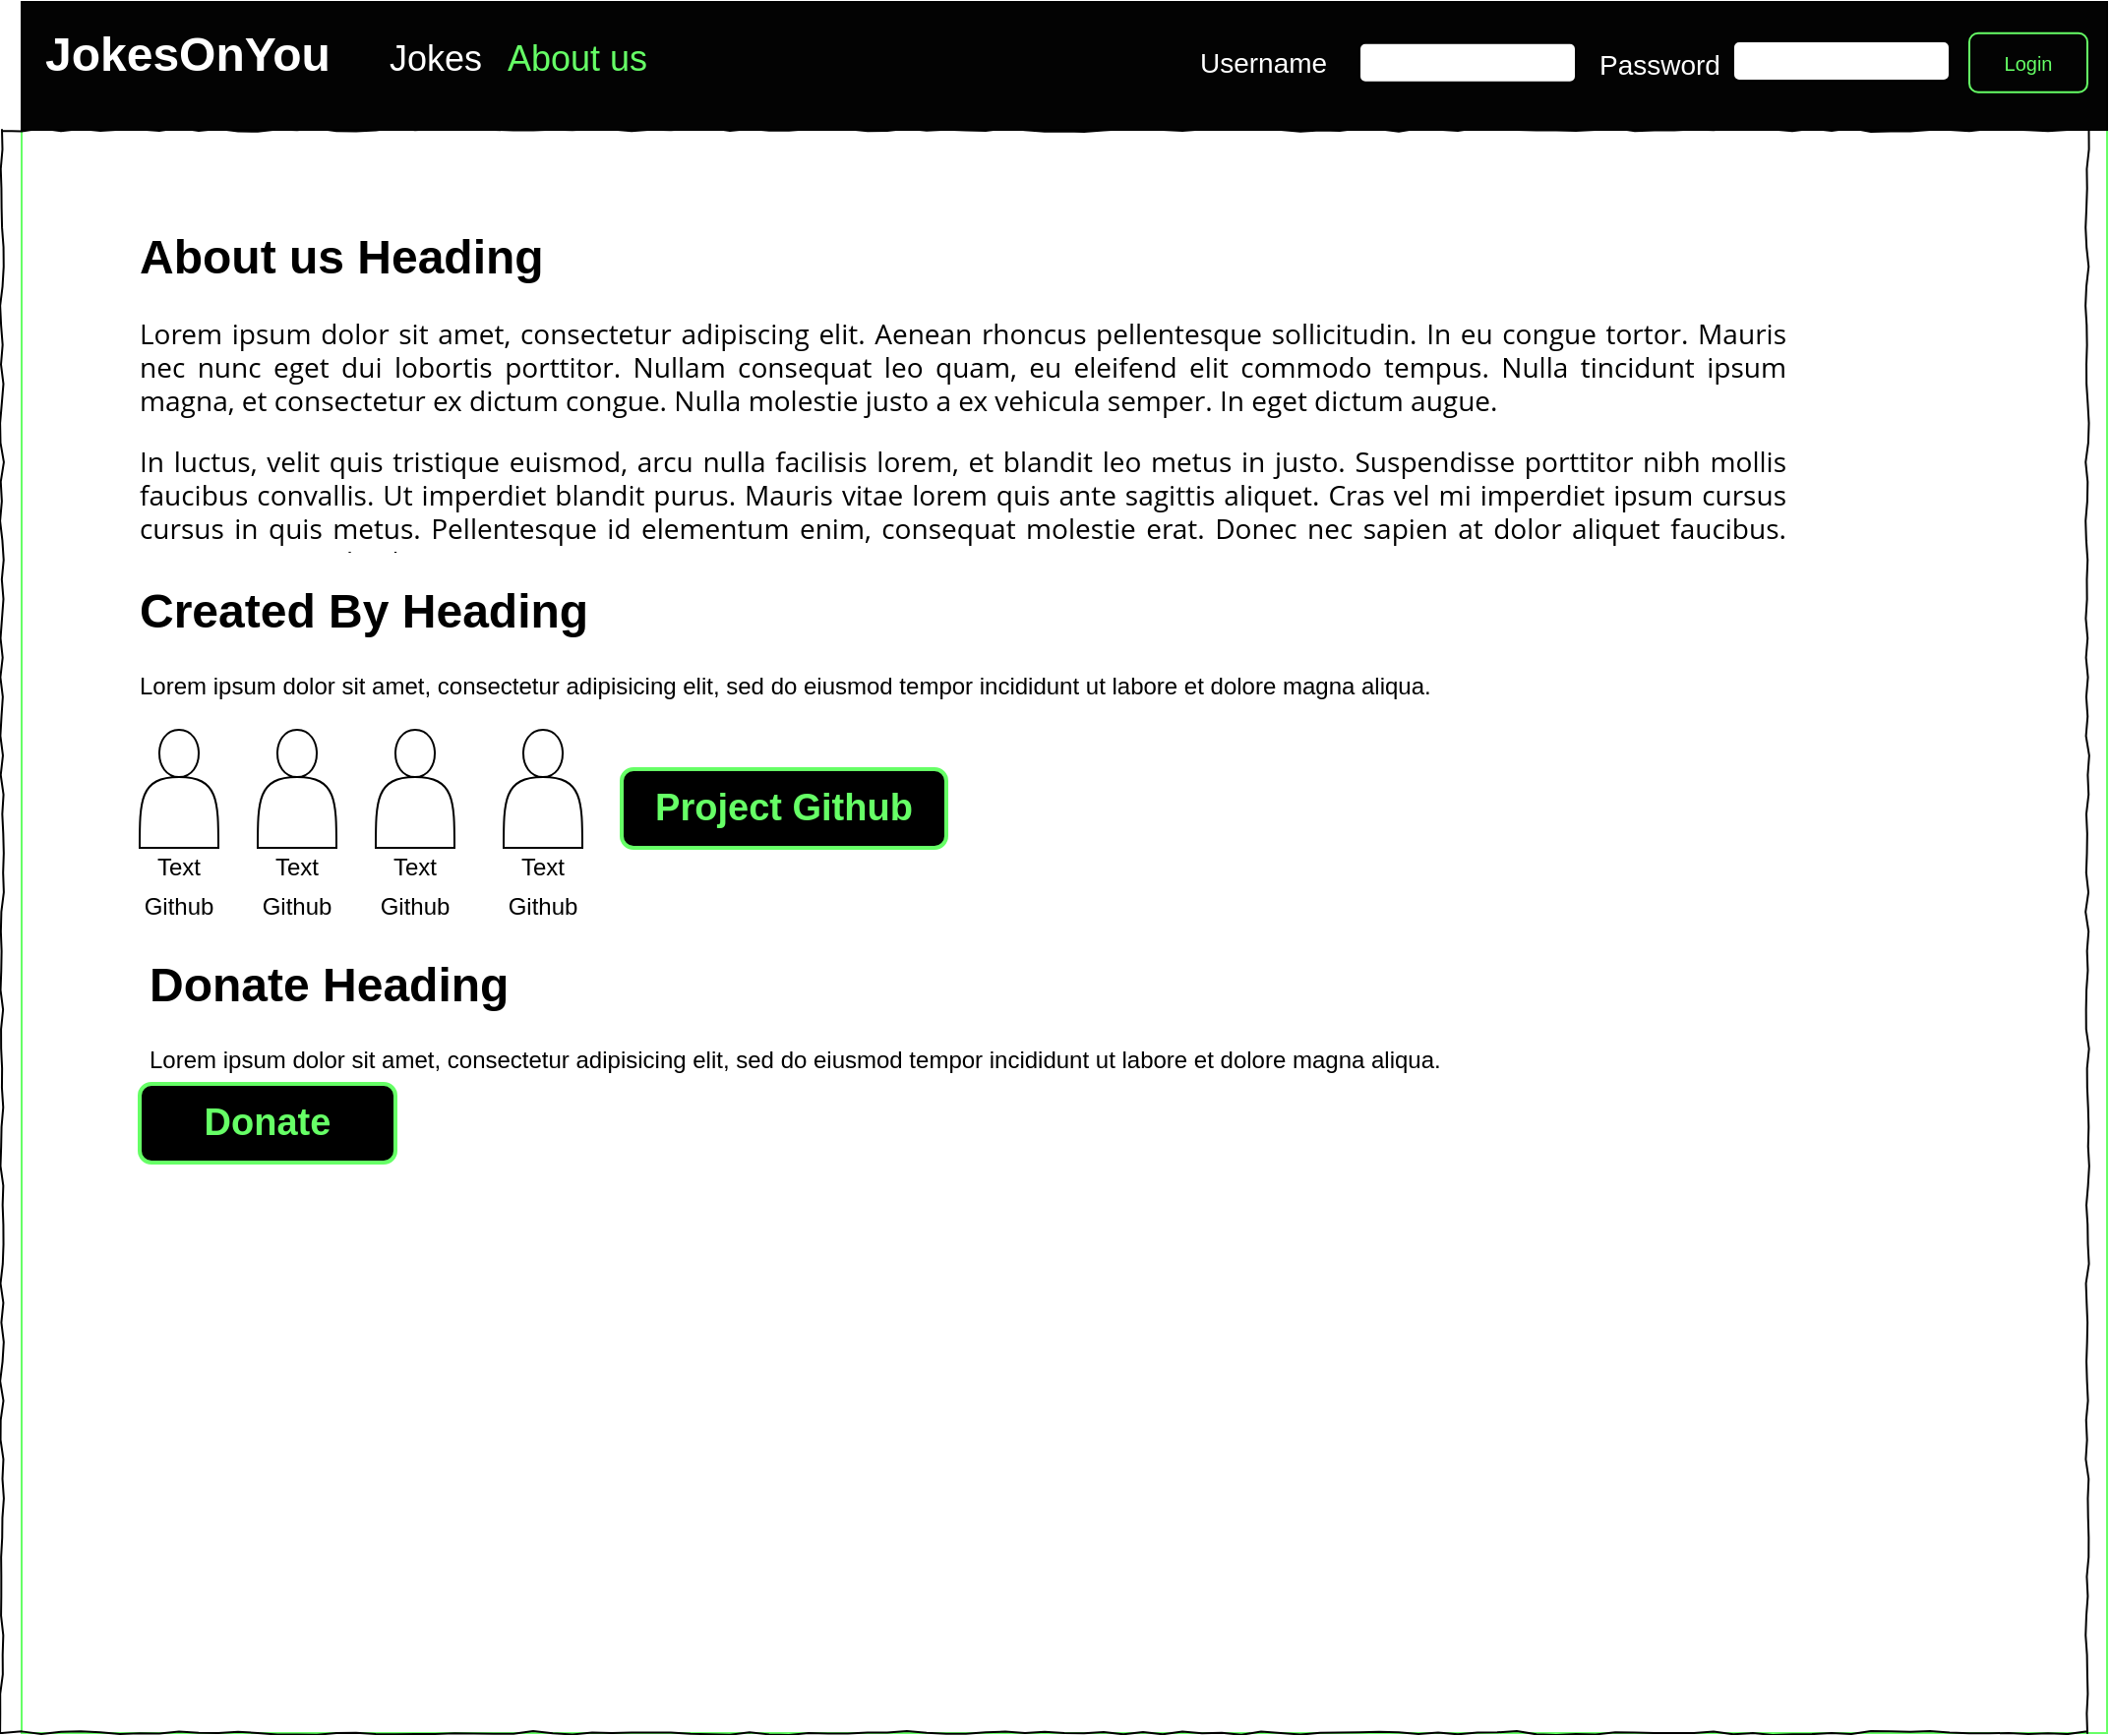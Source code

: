 <mxfile version="14.4.8" type="google"><diagram name="Page-1" id="c9db0220-8083-56f3-ca83-edcdcd058819"><mxGraphModel dx="1221" dy="588" grid="1" gridSize="10" guides="1" tooltips="1" connect="1" arrows="1" fold="1" page="1" pageScale="1.5" pageWidth="826" pageHeight="1169" background="#ffffff" math="0" shadow="0"><root><mxCell id="0" style=";html=1;"/><mxCell id="1" style=";html=1;" parent="0"/><mxCell id="0jwJiR6WyBWj9fFpe3km-1" value="" style="rounded=0;whiteSpace=wrap;html=1;strokeColor=#66FF66;fontFamily=Helvetica;fontSize=24;fontColor=#000000;fillColor=#FFFFFF;" vertex="1" parent="1"><mxGeometry x="70" y="135" width="1060" height="815" as="geometry"/></mxCell><mxCell id="0jwJiR6WyBWj9fFpe3km-2" value="" style="whiteSpace=wrap;html=1;rounded=0;shadow=0;labelBackgroundColor=none;strokeWidth=1;fontFamily=Verdana;fontSize=12;fontColor=#000000;align=center;comic=1;fillColor=none;" vertex="1" parent="1"><mxGeometry x="60" y="135" width="1060" height="815" as="geometry"/></mxCell><mxCell id="0jwJiR6WyBWj9fFpe3km-3" value="" style="rounded=0;whiteSpace=wrap;html=1;fontSize=24;fillColor=#030303;" vertex="1" parent="1"><mxGeometry x="70" y="70" width="1060" height="65" as="geometry"/></mxCell><mxCell id="0jwJiR6WyBWj9fFpe3km-4" value="&lt;font color=&quot;#ffffff&quot; style=&quot;font-size: 18px&quot;&gt;Jokes&lt;/font&gt;" style="text;html=1;points=[];align=left;verticalAlign=top;spacingTop=-4;fontSize=14;fontFamily=Helvetica;" vertex="1" parent="1"><mxGeometry x="255" y="85.88" width="60" height="20" as="geometry"/></mxCell><mxCell id="0jwJiR6WyBWj9fFpe3km-5" value="&lt;font color=&quot;#ffffff&quot;&gt;&lt;b&gt;JokesOnYou&lt;/b&gt;&lt;/font&gt;" style="text;html=1;points=[];align=left;verticalAlign=top;spacingTop=-4;fontSize=24;fontFamily=Helvetica;fontStyle=0" vertex="1" parent="1"><mxGeometry x="80" y="80" width="60" height="20" as="geometry"/></mxCell><mxCell id="0jwJiR6WyBWj9fFpe3km-7" value="&lt;font color=&quot;#ffffff&quot;&gt;Username&lt;/font&gt;" style="text;html=1;points=[];align=left;verticalAlign=top;spacingTop=-4;fontSize=14;fontFamily=Helvetica;" vertex="1" parent="1"><mxGeometry x="667" y="90" width="60" height="20" as="geometry"/></mxCell><mxCell id="0jwJiR6WyBWj9fFpe3km-8" value="&lt;font color=&quot;#ffffff&quot;&gt;Password&lt;/font&gt;" style="text;html=1;points=[];align=left;verticalAlign=top;spacingTop=-4;fontSize=14;fontFamily=Helvetica;" vertex="1" parent="1"><mxGeometry x="870" y="90.88" width="60" height="20" as="geometry"/></mxCell><mxCell id="0jwJiR6WyBWj9fFpe3km-9" value="" style="rounded=1;whiteSpace=wrap;html=1;fontSize=24;" vertex="1" parent="1"><mxGeometry x="750" y="90.88" width="110" height="20" as="geometry"/></mxCell><mxCell id="0jwJiR6WyBWj9fFpe3km-10" value="" style="rounded=1;whiteSpace=wrap;html=1;fontSize=24;" vertex="1" parent="1"><mxGeometry x="940" y="90" width="110" height="20" as="geometry"/></mxCell><mxCell id="0jwJiR6WyBWj9fFpe3km-11" value="&lt;font color=&quot;#66ff66&quot;&gt;Login&lt;/font&gt;" style="rounded=1;html=1;shadow=0;dashed=0;whiteSpace=wrap;fontSize=10;align=center;strokeColor=#66FF66;fillColor=none;" vertex="1" parent="1"><mxGeometry x="1060" y="85.88" width="60" height="30" as="geometry"/></mxCell><mxCell id="0jwJiR6WyBWj9fFpe3km-17" value="&lt;font style=&quot;font-size: 18px&quot;&gt;About us&lt;/font&gt;" style="text;html=1;points=[];align=left;verticalAlign=top;spacingTop=-4;fontSize=14;fontFamily=Helvetica;labelBackgroundColor=none;fontColor=#66FF66;" vertex="1" parent="1"><mxGeometry x="315" y="85.88" width="60" height="20" as="geometry"/></mxCell><mxCell id="0jwJiR6WyBWj9fFpe3km-28" value="&lt;h1&gt;About us Heading&lt;/h1&gt;&lt;p style=&quot;margin: 0px 0px 15px ; padding: 0px ; text-align: justify ; font-family: &amp;#34;open sans&amp;#34; , &amp;#34;arial&amp;#34; , sans-serif ; font-size: 14px ; background-color: rgb(255 , 255 , 255)&quot;&gt;Lorem ipsum dolor sit amet, consectetur adipiscing elit. Aenean rhoncus pellentesque sollicitudin. In eu congue tortor. Mauris nec nunc eget dui lobortis porttitor. Nullam consequat leo quam, eu eleifend elit commodo tempus. Nulla tincidunt ipsum magna, et consectetur ex dictum congue. Nulla molestie justo a ex vehicula semper. In eget dictum augue.&lt;/p&gt;&lt;p style=&quot;margin: 0px 0px 15px ; padding: 0px ; text-align: justify ; font-family: &amp;#34;open sans&amp;#34; , &amp;#34;arial&amp;#34; , sans-serif ; font-size: 14px ; background-color: rgb(255 , 255 , 255)&quot;&gt;In luctus, velit quis tristique euismod, arcu nulla facilisis lorem, et blandit leo metus in justo. Suspendisse porttitor nibh mollis faucibus convallis. Ut imperdiet blandit purus. Mauris vitae lorem quis ante sagittis aliquet. Cras vel mi imperdiet ipsum cursus cursus in quis metus. Pellentesque id elementum enim, consequat molestie erat. Donec nec sapien at dolor aliquet faucibus. Duis eu tempor ligula&lt;/p&gt;" style="text;html=1;strokeColor=none;fillColor=none;spacing=5;spacingTop=-20;whiteSpace=wrap;overflow=hidden;rounded=0;labelBackgroundColor=none;" vertex="1" parent="1"><mxGeometry x="125" y="180" width="845" height="170" as="geometry"/></mxCell><mxCell id="0jwJiR6WyBWj9fFpe3km-29" value="&lt;h1&gt;Created By Heading&lt;/h1&gt;&lt;p&gt;Lorem ipsum dolor sit amet, consectetur adipisicing elit, sed do eiusmod tempor incididunt ut labore et dolore magna aliqua.&lt;/p&gt;" style="text;html=1;strokeColor=none;fillColor=none;spacing=5;spacingTop=-20;whiteSpace=wrap;overflow=hidden;rounded=0;labelBackgroundColor=none;fontColor=#000000;" vertex="1" parent="1"><mxGeometry x="125" y="360" width="790" height="70" as="geometry"/></mxCell><mxCell id="0jwJiR6WyBWj9fFpe3km-30" value="" style="shape=actor;whiteSpace=wrap;html=1;labelBackgroundColor=none;fontColor=#000000;" vertex="1" parent="1"><mxGeometry x="130" y="440" width="40" height="60" as="geometry"/></mxCell><mxCell id="0jwJiR6WyBWj9fFpe3km-31" value="Text" style="text;html=1;strokeColor=none;fillColor=none;align=center;verticalAlign=middle;whiteSpace=wrap;rounded=0;labelBackgroundColor=none;fontColor=#000000;" vertex="1" parent="1"><mxGeometry x="130" y="500" width="40" height="20" as="geometry"/></mxCell><mxCell id="0jwJiR6WyBWj9fFpe3km-32" value="" style="shape=actor;whiteSpace=wrap;html=1;labelBackgroundColor=none;fontColor=#000000;" vertex="1" parent="1"><mxGeometry x="190" y="440" width="40" height="60" as="geometry"/></mxCell><mxCell id="0jwJiR6WyBWj9fFpe3km-33" value="Text" style="text;html=1;strokeColor=none;fillColor=none;align=center;verticalAlign=middle;whiteSpace=wrap;rounded=0;labelBackgroundColor=none;fontColor=#000000;" vertex="1" parent="1"><mxGeometry x="190" y="500" width="40" height="20" as="geometry"/></mxCell><mxCell id="0jwJiR6WyBWj9fFpe3km-34" value="" style="shape=actor;whiteSpace=wrap;html=1;labelBackgroundColor=none;fontColor=#000000;" vertex="1" parent="1"><mxGeometry x="250" y="440" width="40" height="60" as="geometry"/></mxCell><mxCell id="0jwJiR6WyBWj9fFpe3km-35" value="Text" style="text;html=1;strokeColor=none;fillColor=none;align=center;verticalAlign=middle;whiteSpace=wrap;rounded=0;labelBackgroundColor=none;fontColor=#000000;" vertex="1" parent="1"><mxGeometry x="250" y="500" width="40" height="20" as="geometry"/></mxCell><mxCell id="0jwJiR6WyBWj9fFpe3km-36" value="" style="shape=actor;whiteSpace=wrap;html=1;labelBackgroundColor=none;fontColor=#000000;" vertex="1" parent="1"><mxGeometry x="315" y="440" width="40" height="60" as="geometry"/></mxCell><mxCell id="0jwJiR6WyBWj9fFpe3km-37" value="Text" style="text;html=1;strokeColor=none;fillColor=none;align=center;verticalAlign=middle;whiteSpace=wrap;rounded=0;labelBackgroundColor=none;fontColor=#000000;" vertex="1" parent="1"><mxGeometry x="315" y="500" width="40" height="20" as="geometry"/></mxCell><mxCell id="0jwJiR6WyBWj9fFpe3km-38" value="Github" style="text;html=1;strokeColor=none;fillColor=none;align=center;verticalAlign=middle;whiteSpace=wrap;rounded=0;labelBackgroundColor=none;fontColor=#000000;" vertex="1" parent="1"><mxGeometry x="130" y="520" width="40" height="20" as="geometry"/></mxCell><mxCell id="0jwJiR6WyBWj9fFpe3km-39" value="Github" style="text;html=1;strokeColor=none;fillColor=none;align=center;verticalAlign=middle;whiteSpace=wrap;rounded=0;labelBackgroundColor=none;fontColor=#000000;" vertex="1" parent="1"><mxGeometry x="190" y="520" width="40" height="20" as="geometry"/></mxCell><mxCell id="0jwJiR6WyBWj9fFpe3km-40" value="Github" style="text;html=1;strokeColor=none;fillColor=none;align=center;verticalAlign=middle;whiteSpace=wrap;rounded=0;labelBackgroundColor=none;fontColor=#000000;" vertex="1" parent="1"><mxGeometry x="250" y="520" width="40" height="20" as="geometry"/></mxCell><mxCell id="0jwJiR6WyBWj9fFpe3km-41" value="Github" style="text;html=1;strokeColor=none;fillColor=none;align=center;verticalAlign=middle;whiteSpace=wrap;rounded=0;labelBackgroundColor=none;fontColor=#000000;" vertex="1" parent="1"><mxGeometry x="315" y="520" width="40" height="20" as="geometry"/></mxCell><mxCell id="0jwJiR6WyBWj9fFpe3km-42" value="&lt;h1&gt;Donate Heading&lt;/h1&gt;&lt;p&gt;Lorem ipsum dolor sit amet, consectetur adipisicing elit, sed do eiusmod tempor incididunt ut labore et dolore magna aliqua.&lt;/p&gt;" style="text;html=1;strokeColor=none;fillColor=none;spacing=5;spacingTop=-20;whiteSpace=wrap;overflow=hidden;rounded=0;labelBackgroundColor=none;fontColor=#000000;" vertex="1" parent="1"><mxGeometry x="130" y="550" width="680" height="70" as="geometry"/></mxCell><mxCell id="0jwJiR6WyBWj9fFpe3km-43" value="Donate" style="rounded=1;html=1;shadow=0;dashed=0;whiteSpace=wrap;fontSize=19;align=center;strokeWidth=2;labelBackgroundColor=none;fillColor=#000000;strokeColor=#66FF66;fontColor=#66FF66;fontStyle=1" vertex="1" parent="1"><mxGeometry x="130" y="620" width="130" height="40" as="geometry"/></mxCell><mxCell id="0jwJiR6WyBWj9fFpe3km-44" value="Project Github" style="rounded=1;html=1;shadow=0;dashed=0;whiteSpace=wrap;fontSize=19;align=center;strokeWidth=2;labelBackgroundColor=none;fillColor=#000000;strokeColor=#66FF66;fontColor=#66FF66;fontStyle=1" vertex="1" parent="1"><mxGeometry x="375" y="460" width="165" height="40" as="geometry"/></mxCell></root></mxGraphModel></diagram></mxfile>